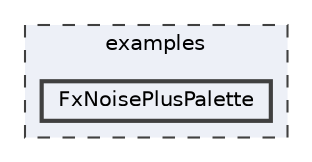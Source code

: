 digraph "/home/runner/work/FastLED/FastLED/examples/FxNoisePlusPalette"
{
 // LATEX_PDF_SIZE
  bgcolor="transparent";
  edge [fontname=Helvetica,fontsize=10,labelfontname=Helvetica,labelfontsize=10];
  node [fontname=Helvetica,fontsize=10,shape=box,height=0.2,width=0.4];
  compound=true
  subgraph clusterdir_d28a4824dc47e487b107a5db32ef43c4 {
    graph [ bgcolor="#edf0f7", pencolor="grey25", label="examples", fontname=Helvetica,fontsize=10 style="filled,dashed", URL="dir_d28a4824dc47e487b107a5db32ef43c4.html",tooltip=""]
  dir_7078512c8fb7fde2de3798ee42bb780c [label="FxNoisePlusPalette", fillcolor="#edf0f7", color="grey25", style="filled,bold", URL="dir_7078512c8fb7fde2de3798ee42bb780c.html",tooltip=""];
  }
}
